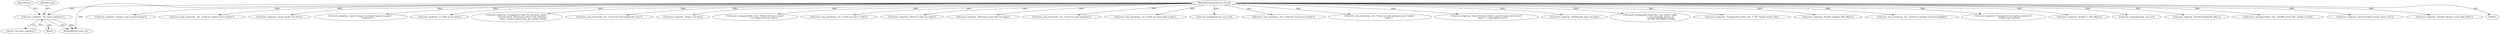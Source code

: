 digraph "0_qemu_6a83f8b5bec6f59e56cc49bd49e4c3f8f805d56f_0@pointer" {
"1000777" [label="(Call,error_setg(errp, \"Too many snapshots\"))"];
"1000125" [label="(MethodParameterIn,Error **errp)"];
"1000246" [label="(Call,error_setg(errp, \"Image is not in qcow2 format\"))"];
"1001183" [label="(Call,error_setg_errno(errp, -ret, \"Could not update qcow2 header\"))"];
"1000403" [label="(Call,error_setg(errp, \"qcow2 header too short\"))"];
"1000589" [label="(Call,error_setg(errp, \"qcow2: Image is corrupt; cannot be opened \"\n                       \"read/write\"))"];
"1000867" [label="(Call,error_setg(errp, \"L1 table is too small\"))"];
"1001359" [label="(Call,error_setg(errp, \"Unsupported value '%s' for qcow2 option \"\n                   \"'overlap-check'. Allowed are either of the following: \"\n                   \"none, constant, cached, all\", opt_overlap_check))"];
"1000779" [label="(Literal,\"Too many snapshots\")"];
"1000781" [label="(Identifier,ret)"];
"1001112" [label="(Call,error_setg_errno(errp, -ret, \"Could not read backing file name\"))"];
"1000845" [label="(Call,error_setg(errp, \"Image is too big\"))"];
"1000604" [label="(Call,report_unsupported(bs, errp, \"%d bit reference counts\",\n                           1 << header.refcount_order))"];
"1000946" [label="(Call,error_setg_errno(errp, -ret, \"Could not read L1 table\"))"];
"1000813" [label="(Call,error_setg(errp, \"Active L1 table too large\"))"];
"1000741" [label="(Call,error_setg(errp, \"Reference count table too large\"))"];
"1000777" [label="(Call,error_setg(errp, \"Too many snapshots\"))"];
"1001148" [label="(Call,error_setg_errno(errp, -ret, \"Could not read snapshots\"))"];
"1001228" [label="(Call,error_setg_errno(errp, -ret, \"Could not repair dirty image\"))"];
"1001251" [label="(Call,error_propagate(errp, local_err))"];
"1000776" [label="(Block,)"];
"1000125" [label="(MethodParameterIn,Error **errp)"];
"1000168" [label="(Call,error_setg_errno(errp, -ret, \"Could not read qcow2 header\"))"];
"1000473" [label="(Call,error_setg_errno(errp, -ret, \"Could not read unknown qcow2 header \"\n                             \"fields\"))"];
"1001414" [label="(Call,error_setg(errp, \"Lazy refcounts require a qcow2 image with at least \"\n                   \"qemu 1.1 compatibility level\"))"];
"1001086" [label="(Call,error_setg(errp, \"Backing file name too long\"))"];
"1000556" [label="(Call,report_unsupported_feature(bs, errp, feature_table,\n                                   s->incompatible_features &\n                                   ~QCOW2_INCOMPAT_MASK))"];
"1000299" [label="(Call,error_setg(errp, \"Unsupported cluster size: 2^%i\", header.cluster_bits))"];
"1000802" [label="(Call,error_setg(errp, \"Invalid snapshot table offset\"))"];
"1001026" [label="(Call,error_setg_errno(errp, -ret, \"Could not initialize refcount handling\"))"];
"1000632" [label="(Call,error_setg(errp, \"Unsupported encryption method: %i\",\n                   header.crypt_method))"];
"1000778" [label="(Identifier,errp)"];
"1000892" [label="(Call,error_setg(errp, \"Invalid L1 table offset\"))"];
"1001053" [label="(Call,error_propagate(errp, local_err))"];
"1001483" [label="(MethodReturn,static int)"];
"1000488" [label="(Call,error_setg(errp, \"Invalid backing file offset\"))"];
"1000267" [label="(Call,report_unsupported(bs, errp, \"QCOW version %d\", header.version))"];
"1000420" [label="(Call,error_setg(errp, \"qcow2 header exceeds cluster size\"))"];
"1000766" [label="(Call,error_setg(errp, \"Invalid reference count table offset\"))"];
"1000777" -> "1000776"  [label="AST: "];
"1000777" -> "1000779"  [label="CFG: "];
"1000778" -> "1000777"  [label="AST: "];
"1000779" -> "1000777"  [label="AST: "];
"1000781" -> "1000777"  [label="CFG: "];
"1000777" -> "1001483"  [label="DDG: "];
"1000777" -> "1001483"  [label="DDG: "];
"1000125" -> "1000777"  [label="DDG: "];
"1000125" -> "1000121"  [label="AST: "];
"1000125" -> "1001483"  [label="DDG: "];
"1000125" -> "1000168"  [label="DDG: "];
"1000125" -> "1000246"  [label="DDG: "];
"1000125" -> "1000267"  [label="DDG: "];
"1000125" -> "1000299"  [label="DDG: "];
"1000125" -> "1000403"  [label="DDG: "];
"1000125" -> "1000420"  [label="DDG: "];
"1000125" -> "1000473"  [label="DDG: "];
"1000125" -> "1000488"  [label="DDG: "];
"1000125" -> "1000556"  [label="DDG: "];
"1000125" -> "1000589"  [label="DDG: "];
"1000125" -> "1000604"  [label="DDG: "];
"1000125" -> "1000632"  [label="DDG: "];
"1000125" -> "1000741"  [label="DDG: "];
"1000125" -> "1000766"  [label="DDG: "];
"1000125" -> "1000802"  [label="DDG: "];
"1000125" -> "1000813"  [label="DDG: "];
"1000125" -> "1000845"  [label="DDG: "];
"1000125" -> "1000867"  [label="DDG: "];
"1000125" -> "1000892"  [label="DDG: "];
"1000125" -> "1000946"  [label="DDG: "];
"1000125" -> "1001026"  [label="DDG: "];
"1000125" -> "1001053"  [label="DDG: "];
"1000125" -> "1001086"  [label="DDG: "];
"1000125" -> "1001112"  [label="DDG: "];
"1000125" -> "1001148"  [label="DDG: "];
"1000125" -> "1001183"  [label="DDG: "];
"1000125" -> "1001228"  [label="DDG: "];
"1000125" -> "1001251"  [label="DDG: "];
"1000125" -> "1001359"  [label="DDG: "];
"1000125" -> "1001414"  [label="DDG: "];
}
